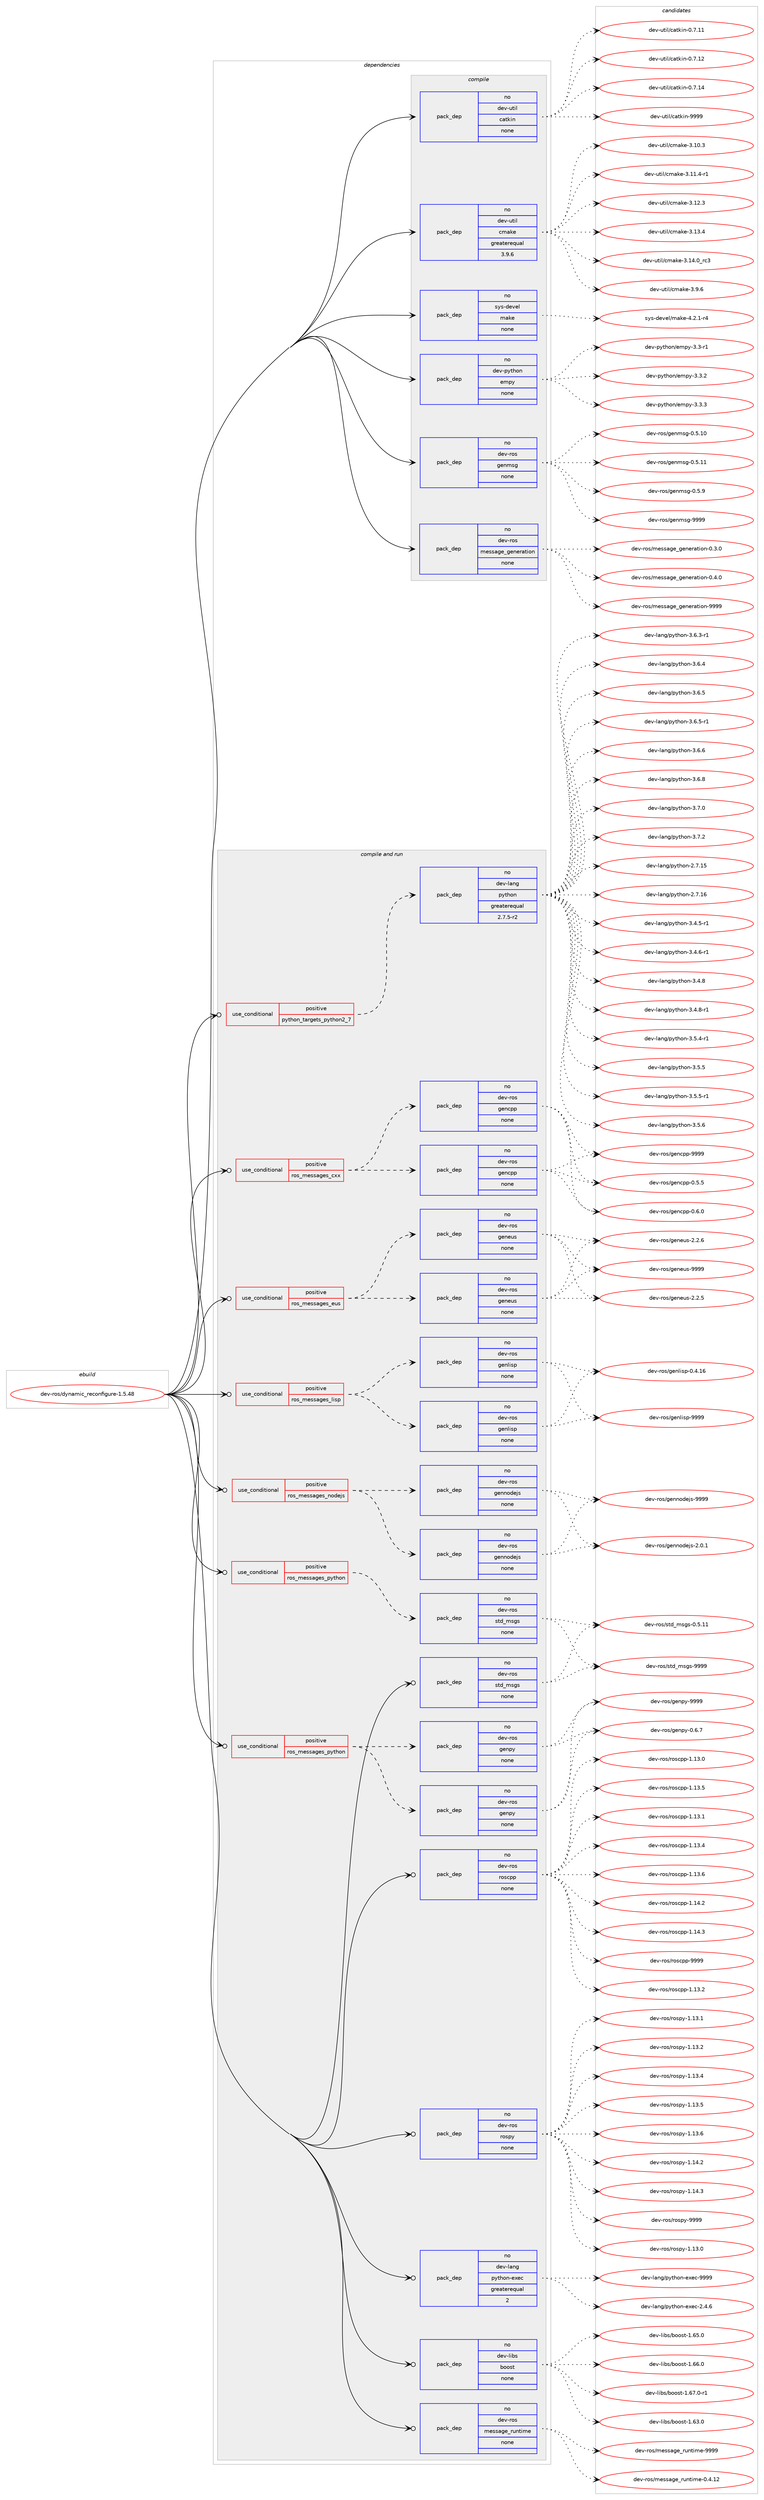 digraph prolog {

# *************
# Graph options
# *************

newrank=true;
concentrate=true;
compound=true;
graph [rankdir=LR,fontname=Helvetica,fontsize=10,ranksep=1.5];#, ranksep=2.5, nodesep=0.2];
edge  [arrowhead=vee];
node  [fontname=Helvetica,fontsize=10];

# **********
# The ebuild
# **********

subgraph cluster_leftcol {
color=gray;
rank=same;
label=<<i>ebuild</i>>;
id [label="dev-ros/dynamic_reconfigure-1.5.48", color=red, width=4, href="../dev-ros/dynamic_reconfigure-1.5.48.svg"];
}

# ****************
# The dependencies
# ****************

subgraph cluster_midcol {
color=gray;
label=<<i>dependencies</i>>;
subgraph cluster_compile {
fillcolor="#eeeeee";
style=filled;
label=<<i>compile</i>>;
subgraph pack1043201 {
dependency1454913 [label=<<TABLE BORDER="0" CELLBORDER="1" CELLSPACING="0" CELLPADDING="4" WIDTH="220"><TR><TD ROWSPAN="6" CELLPADDING="30">pack_dep</TD></TR><TR><TD WIDTH="110">no</TD></TR><TR><TD>dev-python</TD></TR><TR><TD>empy</TD></TR><TR><TD>none</TD></TR><TR><TD></TD></TR></TABLE>>, shape=none, color=blue];
}
id:e -> dependency1454913:w [weight=20,style="solid",arrowhead="vee"];
subgraph pack1043202 {
dependency1454914 [label=<<TABLE BORDER="0" CELLBORDER="1" CELLSPACING="0" CELLPADDING="4" WIDTH="220"><TR><TD ROWSPAN="6" CELLPADDING="30">pack_dep</TD></TR><TR><TD WIDTH="110">no</TD></TR><TR><TD>dev-ros</TD></TR><TR><TD>genmsg</TD></TR><TR><TD>none</TD></TR><TR><TD></TD></TR></TABLE>>, shape=none, color=blue];
}
id:e -> dependency1454914:w [weight=20,style="solid",arrowhead="vee"];
subgraph pack1043203 {
dependency1454915 [label=<<TABLE BORDER="0" CELLBORDER="1" CELLSPACING="0" CELLPADDING="4" WIDTH="220"><TR><TD ROWSPAN="6" CELLPADDING="30">pack_dep</TD></TR><TR><TD WIDTH="110">no</TD></TR><TR><TD>dev-ros</TD></TR><TR><TD>message_generation</TD></TR><TR><TD>none</TD></TR><TR><TD></TD></TR></TABLE>>, shape=none, color=blue];
}
id:e -> dependency1454915:w [weight=20,style="solid",arrowhead="vee"];
subgraph pack1043204 {
dependency1454916 [label=<<TABLE BORDER="0" CELLBORDER="1" CELLSPACING="0" CELLPADDING="4" WIDTH="220"><TR><TD ROWSPAN="6" CELLPADDING="30">pack_dep</TD></TR><TR><TD WIDTH="110">no</TD></TR><TR><TD>dev-util</TD></TR><TR><TD>catkin</TD></TR><TR><TD>none</TD></TR><TR><TD></TD></TR></TABLE>>, shape=none, color=blue];
}
id:e -> dependency1454916:w [weight=20,style="solid",arrowhead="vee"];
subgraph pack1043205 {
dependency1454917 [label=<<TABLE BORDER="0" CELLBORDER="1" CELLSPACING="0" CELLPADDING="4" WIDTH="220"><TR><TD ROWSPAN="6" CELLPADDING="30">pack_dep</TD></TR><TR><TD WIDTH="110">no</TD></TR><TR><TD>dev-util</TD></TR><TR><TD>cmake</TD></TR><TR><TD>greaterequal</TD></TR><TR><TD>3.9.6</TD></TR></TABLE>>, shape=none, color=blue];
}
id:e -> dependency1454917:w [weight=20,style="solid",arrowhead="vee"];
subgraph pack1043206 {
dependency1454918 [label=<<TABLE BORDER="0" CELLBORDER="1" CELLSPACING="0" CELLPADDING="4" WIDTH="220"><TR><TD ROWSPAN="6" CELLPADDING="30">pack_dep</TD></TR><TR><TD WIDTH="110">no</TD></TR><TR><TD>sys-devel</TD></TR><TR><TD>make</TD></TR><TR><TD>none</TD></TR><TR><TD></TD></TR></TABLE>>, shape=none, color=blue];
}
id:e -> dependency1454918:w [weight=20,style="solid",arrowhead="vee"];
}
subgraph cluster_compileandrun {
fillcolor="#eeeeee";
style=filled;
label=<<i>compile and run</i>>;
subgraph cond388322 {
dependency1454919 [label=<<TABLE BORDER="0" CELLBORDER="1" CELLSPACING="0" CELLPADDING="4"><TR><TD ROWSPAN="3" CELLPADDING="10">use_conditional</TD></TR><TR><TD>positive</TD></TR><TR><TD>python_targets_python2_7</TD></TR></TABLE>>, shape=none, color=red];
subgraph pack1043207 {
dependency1454920 [label=<<TABLE BORDER="0" CELLBORDER="1" CELLSPACING="0" CELLPADDING="4" WIDTH="220"><TR><TD ROWSPAN="6" CELLPADDING="30">pack_dep</TD></TR><TR><TD WIDTH="110">no</TD></TR><TR><TD>dev-lang</TD></TR><TR><TD>python</TD></TR><TR><TD>greaterequal</TD></TR><TR><TD>2.7.5-r2</TD></TR></TABLE>>, shape=none, color=blue];
}
dependency1454919:e -> dependency1454920:w [weight=20,style="dashed",arrowhead="vee"];
}
id:e -> dependency1454919:w [weight=20,style="solid",arrowhead="odotvee"];
subgraph cond388323 {
dependency1454921 [label=<<TABLE BORDER="0" CELLBORDER="1" CELLSPACING="0" CELLPADDING="4"><TR><TD ROWSPAN="3" CELLPADDING="10">use_conditional</TD></TR><TR><TD>positive</TD></TR><TR><TD>ros_messages_cxx</TD></TR></TABLE>>, shape=none, color=red];
subgraph pack1043208 {
dependency1454922 [label=<<TABLE BORDER="0" CELLBORDER="1" CELLSPACING="0" CELLPADDING="4" WIDTH="220"><TR><TD ROWSPAN="6" CELLPADDING="30">pack_dep</TD></TR><TR><TD WIDTH="110">no</TD></TR><TR><TD>dev-ros</TD></TR><TR><TD>gencpp</TD></TR><TR><TD>none</TD></TR><TR><TD></TD></TR></TABLE>>, shape=none, color=blue];
}
dependency1454921:e -> dependency1454922:w [weight=20,style="dashed",arrowhead="vee"];
subgraph pack1043209 {
dependency1454923 [label=<<TABLE BORDER="0" CELLBORDER="1" CELLSPACING="0" CELLPADDING="4" WIDTH="220"><TR><TD ROWSPAN="6" CELLPADDING="30">pack_dep</TD></TR><TR><TD WIDTH="110">no</TD></TR><TR><TD>dev-ros</TD></TR><TR><TD>gencpp</TD></TR><TR><TD>none</TD></TR><TR><TD></TD></TR></TABLE>>, shape=none, color=blue];
}
dependency1454921:e -> dependency1454923:w [weight=20,style="dashed",arrowhead="vee"];
}
id:e -> dependency1454921:w [weight=20,style="solid",arrowhead="odotvee"];
subgraph cond388324 {
dependency1454924 [label=<<TABLE BORDER="0" CELLBORDER="1" CELLSPACING="0" CELLPADDING="4"><TR><TD ROWSPAN="3" CELLPADDING="10">use_conditional</TD></TR><TR><TD>positive</TD></TR><TR><TD>ros_messages_eus</TD></TR></TABLE>>, shape=none, color=red];
subgraph pack1043210 {
dependency1454925 [label=<<TABLE BORDER="0" CELLBORDER="1" CELLSPACING="0" CELLPADDING="4" WIDTH="220"><TR><TD ROWSPAN="6" CELLPADDING="30">pack_dep</TD></TR><TR><TD WIDTH="110">no</TD></TR><TR><TD>dev-ros</TD></TR><TR><TD>geneus</TD></TR><TR><TD>none</TD></TR><TR><TD></TD></TR></TABLE>>, shape=none, color=blue];
}
dependency1454924:e -> dependency1454925:w [weight=20,style="dashed",arrowhead="vee"];
subgraph pack1043211 {
dependency1454926 [label=<<TABLE BORDER="0" CELLBORDER="1" CELLSPACING="0" CELLPADDING="4" WIDTH="220"><TR><TD ROWSPAN="6" CELLPADDING="30">pack_dep</TD></TR><TR><TD WIDTH="110">no</TD></TR><TR><TD>dev-ros</TD></TR><TR><TD>geneus</TD></TR><TR><TD>none</TD></TR><TR><TD></TD></TR></TABLE>>, shape=none, color=blue];
}
dependency1454924:e -> dependency1454926:w [weight=20,style="dashed",arrowhead="vee"];
}
id:e -> dependency1454924:w [weight=20,style="solid",arrowhead="odotvee"];
subgraph cond388325 {
dependency1454927 [label=<<TABLE BORDER="0" CELLBORDER="1" CELLSPACING="0" CELLPADDING="4"><TR><TD ROWSPAN="3" CELLPADDING="10">use_conditional</TD></TR><TR><TD>positive</TD></TR><TR><TD>ros_messages_lisp</TD></TR></TABLE>>, shape=none, color=red];
subgraph pack1043212 {
dependency1454928 [label=<<TABLE BORDER="0" CELLBORDER="1" CELLSPACING="0" CELLPADDING="4" WIDTH="220"><TR><TD ROWSPAN="6" CELLPADDING="30">pack_dep</TD></TR><TR><TD WIDTH="110">no</TD></TR><TR><TD>dev-ros</TD></TR><TR><TD>genlisp</TD></TR><TR><TD>none</TD></TR><TR><TD></TD></TR></TABLE>>, shape=none, color=blue];
}
dependency1454927:e -> dependency1454928:w [weight=20,style="dashed",arrowhead="vee"];
subgraph pack1043213 {
dependency1454929 [label=<<TABLE BORDER="0" CELLBORDER="1" CELLSPACING="0" CELLPADDING="4" WIDTH="220"><TR><TD ROWSPAN="6" CELLPADDING="30">pack_dep</TD></TR><TR><TD WIDTH="110">no</TD></TR><TR><TD>dev-ros</TD></TR><TR><TD>genlisp</TD></TR><TR><TD>none</TD></TR><TR><TD></TD></TR></TABLE>>, shape=none, color=blue];
}
dependency1454927:e -> dependency1454929:w [weight=20,style="dashed",arrowhead="vee"];
}
id:e -> dependency1454927:w [weight=20,style="solid",arrowhead="odotvee"];
subgraph cond388326 {
dependency1454930 [label=<<TABLE BORDER="0" CELLBORDER="1" CELLSPACING="0" CELLPADDING="4"><TR><TD ROWSPAN="3" CELLPADDING="10">use_conditional</TD></TR><TR><TD>positive</TD></TR><TR><TD>ros_messages_nodejs</TD></TR></TABLE>>, shape=none, color=red];
subgraph pack1043214 {
dependency1454931 [label=<<TABLE BORDER="0" CELLBORDER="1" CELLSPACING="0" CELLPADDING="4" WIDTH="220"><TR><TD ROWSPAN="6" CELLPADDING="30">pack_dep</TD></TR><TR><TD WIDTH="110">no</TD></TR><TR><TD>dev-ros</TD></TR><TR><TD>gennodejs</TD></TR><TR><TD>none</TD></TR><TR><TD></TD></TR></TABLE>>, shape=none, color=blue];
}
dependency1454930:e -> dependency1454931:w [weight=20,style="dashed",arrowhead="vee"];
subgraph pack1043215 {
dependency1454932 [label=<<TABLE BORDER="0" CELLBORDER="1" CELLSPACING="0" CELLPADDING="4" WIDTH="220"><TR><TD ROWSPAN="6" CELLPADDING="30">pack_dep</TD></TR><TR><TD WIDTH="110">no</TD></TR><TR><TD>dev-ros</TD></TR><TR><TD>gennodejs</TD></TR><TR><TD>none</TD></TR><TR><TD></TD></TR></TABLE>>, shape=none, color=blue];
}
dependency1454930:e -> dependency1454932:w [weight=20,style="dashed",arrowhead="vee"];
}
id:e -> dependency1454930:w [weight=20,style="solid",arrowhead="odotvee"];
subgraph cond388327 {
dependency1454933 [label=<<TABLE BORDER="0" CELLBORDER="1" CELLSPACING="0" CELLPADDING="4"><TR><TD ROWSPAN="3" CELLPADDING="10">use_conditional</TD></TR><TR><TD>positive</TD></TR><TR><TD>ros_messages_python</TD></TR></TABLE>>, shape=none, color=red];
subgraph pack1043216 {
dependency1454934 [label=<<TABLE BORDER="0" CELLBORDER="1" CELLSPACING="0" CELLPADDING="4" WIDTH="220"><TR><TD ROWSPAN="6" CELLPADDING="30">pack_dep</TD></TR><TR><TD WIDTH="110">no</TD></TR><TR><TD>dev-ros</TD></TR><TR><TD>genpy</TD></TR><TR><TD>none</TD></TR><TR><TD></TD></TR></TABLE>>, shape=none, color=blue];
}
dependency1454933:e -> dependency1454934:w [weight=20,style="dashed",arrowhead="vee"];
subgraph pack1043217 {
dependency1454935 [label=<<TABLE BORDER="0" CELLBORDER="1" CELLSPACING="0" CELLPADDING="4" WIDTH="220"><TR><TD ROWSPAN="6" CELLPADDING="30">pack_dep</TD></TR><TR><TD WIDTH="110">no</TD></TR><TR><TD>dev-ros</TD></TR><TR><TD>genpy</TD></TR><TR><TD>none</TD></TR><TR><TD></TD></TR></TABLE>>, shape=none, color=blue];
}
dependency1454933:e -> dependency1454935:w [weight=20,style="dashed",arrowhead="vee"];
}
id:e -> dependency1454933:w [weight=20,style="solid",arrowhead="odotvee"];
subgraph cond388328 {
dependency1454936 [label=<<TABLE BORDER="0" CELLBORDER="1" CELLSPACING="0" CELLPADDING="4"><TR><TD ROWSPAN="3" CELLPADDING="10">use_conditional</TD></TR><TR><TD>positive</TD></TR><TR><TD>ros_messages_python</TD></TR></TABLE>>, shape=none, color=red];
subgraph pack1043218 {
dependency1454937 [label=<<TABLE BORDER="0" CELLBORDER="1" CELLSPACING="0" CELLPADDING="4" WIDTH="220"><TR><TD ROWSPAN="6" CELLPADDING="30">pack_dep</TD></TR><TR><TD WIDTH="110">no</TD></TR><TR><TD>dev-ros</TD></TR><TR><TD>std_msgs</TD></TR><TR><TD>none</TD></TR><TR><TD></TD></TR></TABLE>>, shape=none, color=blue];
}
dependency1454936:e -> dependency1454937:w [weight=20,style="dashed",arrowhead="vee"];
}
id:e -> dependency1454936:w [weight=20,style="solid",arrowhead="odotvee"];
subgraph pack1043219 {
dependency1454938 [label=<<TABLE BORDER="0" CELLBORDER="1" CELLSPACING="0" CELLPADDING="4" WIDTH="220"><TR><TD ROWSPAN="6" CELLPADDING="30">pack_dep</TD></TR><TR><TD WIDTH="110">no</TD></TR><TR><TD>dev-lang</TD></TR><TR><TD>python-exec</TD></TR><TR><TD>greaterequal</TD></TR><TR><TD>2</TD></TR></TABLE>>, shape=none, color=blue];
}
id:e -> dependency1454938:w [weight=20,style="solid",arrowhead="odotvee"];
subgraph pack1043220 {
dependency1454939 [label=<<TABLE BORDER="0" CELLBORDER="1" CELLSPACING="0" CELLPADDING="4" WIDTH="220"><TR><TD ROWSPAN="6" CELLPADDING="30">pack_dep</TD></TR><TR><TD WIDTH="110">no</TD></TR><TR><TD>dev-libs</TD></TR><TR><TD>boost</TD></TR><TR><TD>none</TD></TR><TR><TD></TD></TR></TABLE>>, shape=none, color=blue];
}
id:e -> dependency1454939:w [weight=20,style="solid",arrowhead="odotvee"];
subgraph pack1043221 {
dependency1454940 [label=<<TABLE BORDER="0" CELLBORDER="1" CELLSPACING="0" CELLPADDING="4" WIDTH="220"><TR><TD ROWSPAN="6" CELLPADDING="30">pack_dep</TD></TR><TR><TD WIDTH="110">no</TD></TR><TR><TD>dev-ros</TD></TR><TR><TD>message_runtime</TD></TR><TR><TD>none</TD></TR><TR><TD></TD></TR></TABLE>>, shape=none, color=blue];
}
id:e -> dependency1454940:w [weight=20,style="solid",arrowhead="odotvee"];
subgraph pack1043222 {
dependency1454941 [label=<<TABLE BORDER="0" CELLBORDER="1" CELLSPACING="0" CELLPADDING="4" WIDTH="220"><TR><TD ROWSPAN="6" CELLPADDING="30">pack_dep</TD></TR><TR><TD WIDTH="110">no</TD></TR><TR><TD>dev-ros</TD></TR><TR><TD>roscpp</TD></TR><TR><TD>none</TD></TR><TR><TD></TD></TR></TABLE>>, shape=none, color=blue];
}
id:e -> dependency1454941:w [weight=20,style="solid",arrowhead="odotvee"];
subgraph pack1043223 {
dependency1454942 [label=<<TABLE BORDER="0" CELLBORDER="1" CELLSPACING="0" CELLPADDING="4" WIDTH="220"><TR><TD ROWSPAN="6" CELLPADDING="30">pack_dep</TD></TR><TR><TD WIDTH="110">no</TD></TR><TR><TD>dev-ros</TD></TR><TR><TD>rospy</TD></TR><TR><TD>none</TD></TR><TR><TD></TD></TR></TABLE>>, shape=none, color=blue];
}
id:e -> dependency1454942:w [weight=20,style="solid",arrowhead="odotvee"];
subgraph pack1043224 {
dependency1454943 [label=<<TABLE BORDER="0" CELLBORDER="1" CELLSPACING="0" CELLPADDING="4" WIDTH="220"><TR><TD ROWSPAN="6" CELLPADDING="30">pack_dep</TD></TR><TR><TD WIDTH="110">no</TD></TR><TR><TD>dev-ros</TD></TR><TR><TD>std_msgs</TD></TR><TR><TD>none</TD></TR><TR><TD></TD></TR></TABLE>>, shape=none, color=blue];
}
id:e -> dependency1454943:w [weight=20,style="solid",arrowhead="odotvee"];
}
subgraph cluster_run {
fillcolor="#eeeeee";
style=filled;
label=<<i>run</i>>;
}
}

# **************
# The candidates
# **************

subgraph cluster_choices {
rank=same;
color=gray;
label=<<i>candidates</i>>;

subgraph choice1043201 {
color=black;
nodesep=1;
choice1001011184511212111610411111047101109112121455146514511449 [label="dev-python/empy-3.3-r1", color=red, width=4,href="../dev-python/empy-3.3-r1.svg"];
choice1001011184511212111610411111047101109112121455146514650 [label="dev-python/empy-3.3.2", color=red, width=4,href="../dev-python/empy-3.3.2.svg"];
choice1001011184511212111610411111047101109112121455146514651 [label="dev-python/empy-3.3.3", color=red, width=4,href="../dev-python/empy-3.3.3.svg"];
dependency1454913:e -> choice1001011184511212111610411111047101109112121455146514511449:w [style=dotted,weight="100"];
dependency1454913:e -> choice1001011184511212111610411111047101109112121455146514650:w [style=dotted,weight="100"];
dependency1454913:e -> choice1001011184511212111610411111047101109112121455146514651:w [style=dotted,weight="100"];
}
subgraph choice1043202 {
color=black;
nodesep=1;
choice100101118451141111154710310111010911510345484653464948 [label="dev-ros/genmsg-0.5.10", color=red, width=4,href="../dev-ros/genmsg-0.5.10.svg"];
choice100101118451141111154710310111010911510345484653464949 [label="dev-ros/genmsg-0.5.11", color=red, width=4,href="../dev-ros/genmsg-0.5.11.svg"];
choice1001011184511411111547103101110109115103454846534657 [label="dev-ros/genmsg-0.5.9", color=red, width=4,href="../dev-ros/genmsg-0.5.9.svg"];
choice10010111845114111115471031011101091151034557575757 [label="dev-ros/genmsg-9999", color=red, width=4,href="../dev-ros/genmsg-9999.svg"];
dependency1454914:e -> choice100101118451141111154710310111010911510345484653464948:w [style=dotted,weight="100"];
dependency1454914:e -> choice100101118451141111154710310111010911510345484653464949:w [style=dotted,weight="100"];
dependency1454914:e -> choice1001011184511411111547103101110109115103454846534657:w [style=dotted,weight="100"];
dependency1454914:e -> choice10010111845114111115471031011101091151034557575757:w [style=dotted,weight="100"];
}
subgraph choice1043203 {
color=black;
nodesep=1;
choice1001011184511411111547109101115115971031019510310111010111497116105111110454846514648 [label="dev-ros/message_generation-0.3.0", color=red, width=4,href="../dev-ros/message_generation-0.3.0.svg"];
choice1001011184511411111547109101115115971031019510310111010111497116105111110454846524648 [label="dev-ros/message_generation-0.4.0", color=red, width=4,href="../dev-ros/message_generation-0.4.0.svg"];
choice10010111845114111115471091011151159710310195103101110101114971161051111104557575757 [label="dev-ros/message_generation-9999", color=red, width=4,href="../dev-ros/message_generation-9999.svg"];
dependency1454915:e -> choice1001011184511411111547109101115115971031019510310111010111497116105111110454846514648:w [style=dotted,weight="100"];
dependency1454915:e -> choice1001011184511411111547109101115115971031019510310111010111497116105111110454846524648:w [style=dotted,weight="100"];
dependency1454915:e -> choice10010111845114111115471091011151159710310195103101110101114971161051111104557575757:w [style=dotted,weight="100"];
}
subgraph choice1043204 {
color=black;
nodesep=1;
choice1001011184511711610510847999711610710511045484655464949 [label="dev-util/catkin-0.7.11", color=red, width=4,href="../dev-util/catkin-0.7.11.svg"];
choice1001011184511711610510847999711610710511045484655464950 [label="dev-util/catkin-0.7.12", color=red, width=4,href="../dev-util/catkin-0.7.12.svg"];
choice1001011184511711610510847999711610710511045484655464952 [label="dev-util/catkin-0.7.14", color=red, width=4,href="../dev-util/catkin-0.7.14.svg"];
choice100101118451171161051084799971161071051104557575757 [label="dev-util/catkin-9999", color=red, width=4,href="../dev-util/catkin-9999.svg"];
dependency1454916:e -> choice1001011184511711610510847999711610710511045484655464949:w [style=dotted,weight="100"];
dependency1454916:e -> choice1001011184511711610510847999711610710511045484655464950:w [style=dotted,weight="100"];
dependency1454916:e -> choice1001011184511711610510847999711610710511045484655464952:w [style=dotted,weight="100"];
dependency1454916:e -> choice100101118451171161051084799971161071051104557575757:w [style=dotted,weight="100"];
}
subgraph choice1043205 {
color=black;
nodesep=1;
choice1001011184511711610510847991099710710145514649484651 [label="dev-util/cmake-3.10.3", color=red, width=4,href="../dev-util/cmake-3.10.3.svg"];
choice10010111845117116105108479910997107101455146494946524511449 [label="dev-util/cmake-3.11.4-r1", color=red, width=4,href="../dev-util/cmake-3.11.4-r1.svg"];
choice1001011184511711610510847991099710710145514649504651 [label="dev-util/cmake-3.12.3", color=red, width=4,href="../dev-util/cmake-3.12.3.svg"];
choice1001011184511711610510847991099710710145514649514652 [label="dev-util/cmake-3.13.4", color=red, width=4,href="../dev-util/cmake-3.13.4.svg"];
choice1001011184511711610510847991099710710145514649524648951149951 [label="dev-util/cmake-3.14.0_rc3", color=red, width=4,href="../dev-util/cmake-3.14.0_rc3.svg"];
choice10010111845117116105108479910997107101455146574654 [label="dev-util/cmake-3.9.6", color=red, width=4,href="../dev-util/cmake-3.9.6.svg"];
dependency1454917:e -> choice1001011184511711610510847991099710710145514649484651:w [style=dotted,weight="100"];
dependency1454917:e -> choice10010111845117116105108479910997107101455146494946524511449:w [style=dotted,weight="100"];
dependency1454917:e -> choice1001011184511711610510847991099710710145514649504651:w [style=dotted,weight="100"];
dependency1454917:e -> choice1001011184511711610510847991099710710145514649514652:w [style=dotted,weight="100"];
dependency1454917:e -> choice1001011184511711610510847991099710710145514649524648951149951:w [style=dotted,weight="100"];
dependency1454917:e -> choice10010111845117116105108479910997107101455146574654:w [style=dotted,weight="100"];
}
subgraph choice1043206 {
color=black;
nodesep=1;
choice1151211154510010111810110847109971071014552465046494511452 [label="sys-devel/make-4.2.1-r4", color=red, width=4,href="../sys-devel/make-4.2.1-r4.svg"];
dependency1454918:e -> choice1151211154510010111810110847109971071014552465046494511452:w [style=dotted,weight="100"];
}
subgraph choice1043207 {
color=black;
nodesep=1;
choice10010111845108971101034711212111610411111045504655464953 [label="dev-lang/python-2.7.15", color=red, width=4,href="../dev-lang/python-2.7.15.svg"];
choice10010111845108971101034711212111610411111045504655464954 [label="dev-lang/python-2.7.16", color=red, width=4,href="../dev-lang/python-2.7.16.svg"];
choice1001011184510897110103471121211161041111104551465246534511449 [label="dev-lang/python-3.4.5-r1", color=red, width=4,href="../dev-lang/python-3.4.5-r1.svg"];
choice1001011184510897110103471121211161041111104551465246544511449 [label="dev-lang/python-3.4.6-r1", color=red, width=4,href="../dev-lang/python-3.4.6-r1.svg"];
choice100101118451089711010347112121116104111110455146524656 [label="dev-lang/python-3.4.8", color=red, width=4,href="../dev-lang/python-3.4.8.svg"];
choice1001011184510897110103471121211161041111104551465246564511449 [label="dev-lang/python-3.4.8-r1", color=red, width=4,href="../dev-lang/python-3.4.8-r1.svg"];
choice1001011184510897110103471121211161041111104551465346524511449 [label="dev-lang/python-3.5.4-r1", color=red, width=4,href="../dev-lang/python-3.5.4-r1.svg"];
choice100101118451089711010347112121116104111110455146534653 [label="dev-lang/python-3.5.5", color=red, width=4,href="../dev-lang/python-3.5.5.svg"];
choice1001011184510897110103471121211161041111104551465346534511449 [label="dev-lang/python-3.5.5-r1", color=red, width=4,href="../dev-lang/python-3.5.5-r1.svg"];
choice100101118451089711010347112121116104111110455146534654 [label="dev-lang/python-3.5.6", color=red, width=4,href="../dev-lang/python-3.5.6.svg"];
choice1001011184510897110103471121211161041111104551465446514511449 [label="dev-lang/python-3.6.3-r1", color=red, width=4,href="../dev-lang/python-3.6.3-r1.svg"];
choice100101118451089711010347112121116104111110455146544652 [label="dev-lang/python-3.6.4", color=red, width=4,href="../dev-lang/python-3.6.4.svg"];
choice100101118451089711010347112121116104111110455146544653 [label="dev-lang/python-3.6.5", color=red, width=4,href="../dev-lang/python-3.6.5.svg"];
choice1001011184510897110103471121211161041111104551465446534511449 [label="dev-lang/python-3.6.5-r1", color=red, width=4,href="../dev-lang/python-3.6.5-r1.svg"];
choice100101118451089711010347112121116104111110455146544654 [label="dev-lang/python-3.6.6", color=red, width=4,href="../dev-lang/python-3.6.6.svg"];
choice100101118451089711010347112121116104111110455146544656 [label="dev-lang/python-3.6.8", color=red, width=4,href="../dev-lang/python-3.6.8.svg"];
choice100101118451089711010347112121116104111110455146554648 [label="dev-lang/python-3.7.0", color=red, width=4,href="../dev-lang/python-3.7.0.svg"];
choice100101118451089711010347112121116104111110455146554650 [label="dev-lang/python-3.7.2", color=red, width=4,href="../dev-lang/python-3.7.2.svg"];
dependency1454920:e -> choice10010111845108971101034711212111610411111045504655464953:w [style=dotted,weight="100"];
dependency1454920:e -> choice10010111845108971101034711212111610411111045504655464954:w [style=dotted,weight="100"];
dependency1454920:e -> choice1001011184510897110103471121211161041111104551465246534511449:w [style=dotted,weight="100"];
dependency1454920:e -> choice1001011184510897110103471121211161041111104551465246544511449:w [style=dotted,weight="100"];
dependency1454920:e -> choice100101118451089711010347112121116104111110455146524656:w [style=dotted,weight="100"];
dependency1454920:e -> choice1001011184510897110103471121211161041111104551465246564511449:w [style=dotted,weight="100"];
dependency1454920:e -> choice1001011184510897110103471121211161041111104551465346524511449:w [style=dotted,weight="100"];
dependency1454920:e -> choice100101118451089711010347112121116104111110455146534653:w [style=dotted,weight="100"];
dependency1454920:e -> choice1001011184510897110103471121211161041111104551465346534511449:w [style=dotted,weight="100"];
dependency1454920:e -> choice100101118451089711010347112121116104111110455146534654:w [style=dotted,weight="100"];
dependency1454920:e -> choice1001011184510897110103471121211161041111104551465446514511449:w [style=dotted,weight="100"];
dependency1454920:e -> choice100101118451089711010347112121116104111110455146544652:w [style=dotted,weight="100"];
dependency1454920:e -> choice100101118451089711010347112121116104111110455146544653:w [style=dotted,weight="100"];
dependency1454920:e -> choice1001011184510897110103471121211161041111104551465446534511449:w [style=dotted,weight="100"];
dependency1454920:e -> choice100101118451089711010347112121116104111110455146544654:w [style=dotted,weight="100"];
dependency1454920:e -> choice100101118451089711010347112121116104111110455146544656:w [style=dotted,weight="100"];
dependency1454920:e -> choice100101118451089711010347112121116104111110455146554648:w [style=dotted,weight="100"];
dependency1454920:e -> choice100101118451089711010347112121116104111110455146554650:w [style=dotted,weight="100"];
}
subgraph choice1043208 {
color=black;
nodesep=1;
choice100101118451141111154710310111099112112454846534653 [label="dev-ros/gencpp-0.5.5", color=red, width=4,href="../dev-ros/gencpp-0.5.5.svg"];
choice100101118451141111154710310111099112112454846544648 [label="dev-ros/gencpp-0.6.0", color=red, width=4,href="../dev-ros/gencpp-0.6.0.svg"];
choice1001011184511411111547103101110991121124557575757 [label="dev-ros/gencpp-9999", color=red, width=4,href="../dev-ros/gencpp-9999.svg"];
dependency1454922:e -> choice100101118451141111154710310111099112112454846534653:w [style=dotted,weight="100"];
dependency1454922:e -> choice100101118451141111154710310111099112112454846544648:w [style=dotted,weight="100"];
dependency1454922:e -> choice1001011184511411111547103101110991121124557575757:w [style=dotted,weight="100"];
}
subgraph choice1043209 {
color=black;
nodesep=1;
choice100101118451141111154710310111099112112454846534653 [label="dev-ros/gencpp-0.5.5", color=red, width=4,href="../dev-ros/gencpp-0.5.5.svg"];
choice100101118451141111154710310111099112112454846544648 [label="dev-ros/gencpp-0.6.0", color=red, width=4,href="../dev-ros/gencpp-0.6.0.svg"];
choice1001011184511411111547103101110991121124557575757 [label="dev-ros/gencpp-9999", color=red, width=4,href="../dev-ros/gencpp-9999.svg"];
dependency1454923:e -> choice100101118451141111154710310111099112112454846534653:w [style=dotted,weight="100"];
dependency1454923:e -> choice100101118451141111154710310111099112112454846544648:w [style=dotted,weight="100"];
dependency1454923:e -> choice1001011184511411111547103101110991121124557575757:w [style=dotted,weight="100"];
}
subgraph choice1043210 {
color=black;
nodesep=1;
choice1001011184511411111547103101110101117115455046504653 [label="dev-ros/geneus-2.2.5", color=red, width=4,href="../dev-ros/geneus-2.2.5.svg"];
choice1001011184511411111547103101110101117115455046504654 [label="dev-ros/geneus-2.2.6", color=red, width=4,href="../dev-ros/geneus-2.2.6.svg"];
choice10010111845114111115471031011101011171154557575757 [label="dev-ros/geneus-9999", color=red, width=4,href="../dev-ros/geneus-9999.svg"];
dependency1454925:e -> choice1001011184511411111547103101110101117115455046504653:w [style=dotted,weight="100"];
dependency1454925:e -> choice1001011184511411111547103101110101117115455046504654:w [style=dotted,weight="100"];
dependency1454925:e -> choice10010111845114111115471031011101011171154557575757:w [style=dotted,weight="100"];
}
subgraph choice1043211 {
color=black;
nodesep=1;
choice1001011184511411111547103101110101117115455046504653 [label="dev-ros/geneus-2.2.5", color=red, width=4,href="../dev-ros/geneus-2.2.5.svg"];
choice1001011184511411111547103101110101117115455046504654 [label="dev-ros/geneus-2.2.6", color=red, width=4,href="../dev-ros/geneus-2.2.6.svg"];
choice10010111845114111115471031011101011171154557575757 [label="dev-ros/geneus-9999", color=red, width=4,href="../dev-ros/geneus-9999.svg"];
dependency1454926:e -> choice1001011184511411111547103101110101117115455046504653:w [style=dotted,weight="100"];
dependency1454926:e -> choice1001011184511411111547103101110101117115455046504654:w [style=dotted,weight="100"];
dependency1454926:e -> choice10010111845114111115471031011101011171154557575757:w [style=dotted,weight="100"];
}
subgraph choice1043212 {
color=black;
nodesep=1;
choice100101118451141111154710310111010810511511245484652464954 [label="dev-ros/genlisp-0.4.16", color=red, width=4,href="../dev-ros/genlisp-0.4.16.svg"];
choice10010111845114111115471031011101081051151124557575757 [label="dev-ros/genlisp-9999", color=red, width=4,href="../dev-ros/genlisp-9999.svg"];
dependency1454928:e -> choice100101118451141111154710310111010810511511245484652464954:w [style=dotted,weight="100"];
dependency1454928:e -> choice10010111845114111115471031011101081051151124557575757:w [style=dotted,weight="100"];
}
subgraph choice1043213 {
color=black;
nodesep=1;
choice100101118451141111154710310111010810511511245484652464954 [label="dev-ros/genlisp-0.4.16", color=red, width=4,href="../dev-ros/genlisp-0.4.16.svg"];
choice10010111845114111115471031011101081051151124557575757 [label="dev-ros/genlisp-9999", color=red, width=4,href="../dev-ros/genlisp-9999.svg"];
dependency1454929:e -> choice100101118451141111154710310111010810511511245484652464954:w [style=dotted,weight="100"];
dependency1454929:e -> choice10010111845114111115471031011101081051151124557575757:w [style=dotted,weight="100"];
}
subgraph choice1043214 {
color=black;
nodesep=1;
choice1001011184511411111547103101110110111100101106115455046484649 [label="dev-ros/gennodejs-2.0.1", color=red, width=4,href="../dev-ros/gennodejs-2.0.1.svg"];
choice10010111845114111115471031011101101111001011061154557575757 [label="dev-ros/gennodejs-9999", color=red, width=4,href="../dev-ros/gennodejs-9999.svg"];
dependency1454931:e -> choice1001011184511411111547103101110110111100101106115455046484649:w [style=dotted,weight="100"];
dependency1454931:e -> choice10010111845114111115471031011101101111001011061154557575757:w [style=dotted,weight="100"];
}
subgraph choice1043215 {
color=black;
nodesep=1;
choice1001011184511411111547103101110110111100101106115455046484649 [label="dev-ros/gennodejs-2.0.1", color=red, width=4,href="../dev-ros/gennodejs-2.0.1.svg"];
choice10010111845114111115471031011101101111001011061154557575757 [label="dev-ros/gennodejs-9999", color=red, width=4,href="../dev-ros/gennodejs-9999.svg"];
dependency1454932:e -> choice1001011184511411111547103101110110111100101106115455046484649:w [style=dotted,weight="100"];
dependency1454932:e -> choice10010111845114111115471031011101101111001011061154557575757:w [style=dotted,weight="100"];
}
subgraph choice1043216 {
color=black;
nodesep=1;
choice1001011184511411111547103101110112121454846544655 [label="dev-ros/genpy-0.6.7", color=red, width=4,href="../dev-ros/genpy-0.6.7.svg"];
choice10010111845114111115471031011101121214557575757 [label="dev-ros/genpy-9999", color=red, width=4,href="../dev-ros/genpy-9999.svg"];
dependency1454934:e -> choice1001011184511411111547103101110112121454846544655:w [style=dotted,weight="100"];
dependency1454934:e -> choice10010111845114111115471031011101121214557575757:w [style=dotted,weight="100"];
}
subgraph choice1043217 {
color=black;
nodesep=1;
choice1001011184511411111547103101110112121454846544655 [label="dev-ros/genpy-0.6.7", color=red, width=4,href="../dev-ros/genpy-0.6.7.svg"];
choice10010111845114111115471031011101121214557575757 [label="dev-ros/genpy-9999", color=red, width=4,href="../dev-ros/genpy-9999.svg"];
dependency1454935:e -> choice1001011184511411111547103101110112121454846544655:w [style=dotted,weight="100"];
dependency1454935:e -> choice10010111845114111115471031011101121214557575757:w [style=dotted,weight="100"];
}
subgraph choice1043218 {
color=black;
nodesep=1;
choice10010111845114111115471151161009510911510311545484653464949 [label="dev-ros/std_msgs-0.5.11", color=red, width=4,href="../dev-ros/std_msgs-0.5.11.svg"];
choice1001011184511411111547115116100951091151031154557575757 [label="dev-ros/std_msgs-9999", color=red, width=4,href="../dev-ros/std_msgs-9999.svg"];
dependency1454937:e -> choice10010111845114111115471151161009510911510311545484653464949:w [style=dotted,weight="100"];
dependency1454937:e -> choice1001011184511411111547115116100951091151031154557575757:w [style=dotted,weight="100"];
}
subgraph choice1043219 {
color=black;
nodesep=1;
choice1001011184510897110103471121211161041111104510112010199455046524654 [label="dev-lang/python-exec-2.4.6", color=red, width=4,href="../dev-lang/python-exec-2.4.6.svg"];
choice10010111845108971101034711212111610411111045101120101994557575757 [label="dev-lang/python-exec-9999", color=red, width=4,href="../dev-lang/python-exec-9999.svg"];
dependency1454938:e -> choice1001011184510897110103471121211161041111104510112010199455046524654:w [style=dotted,weight="100"];
dependency1454938:e -> choice10010111845108971101034711212111610411111045101120101994557575757:w [style=dotted,weight="100"];
}
subgraph choice1043220 {
color=black;
nodesep=1;
choice1001011184510810598115479811111111511645494654514648 [label="dev-libs/boost-1.63.0", color=red, width=4,href="../dev-libs/boost-1.63.0.svg"];
choice1001011184510810598115479811111111511645494654534648 [label="dev-libs/boost-1.65.0", color=red, width=4,href="../dev-libs/boost-1.65.0.svg"];
choice1001011184510810598115479811111111511645494654544648 [label="dev-libs/boost-1.66.0", color=red, width=4,href="../dev-libs/boost-1.66.0.svg"];
choice10010111845108105981154798111111115116454946545546484511449 [label="dev-libs/boost-1.67.0-r1", color=red, width=4,href="../dev-libs/boost-1.67.0-r1.svg"];
dependency1454939:e -> choice1001011184510810598115479811111111511645494654514648:w [style=dotted,weight="100"];
dependency1454939:e -> choice1001011184510810598115479811111111511645494654534648:w [style=dotted,weight="100"];
dependency1454939:e -> choice1001011184510810598115479811111111511645494654544648:w [style=dotted,weight="100"];
dependency1454939:e -> choice10010111845108105981154798111111115116454946545546484511449:w [style=dotted,weight="100"];
}
subgraph choice1043221 {
color=black;
nodesep=1;
choice1001011184511411111547109101115115971031019511411711011610510910145484652464950 [label="dev-ros/message_runtime-0.4.12", color=red, width=4,href="../dev-ros/message_runtime-0.4.12.svg"];
choice100101118451141111154710910111511597103101951141171101161051091014557575757 [label="dev-ros/message_runtime-9999", color=red, width=4,href="../dev-ros/message_runtime-9999.svg"];
dependency1454940:e -> choice1001011184511411111547109101115115971031019511411711011610510910145484652464950:w [style=dotted,weight="100"];
dependency1454940:e -> choice100101118451141111154710910111511597103101951141171101161051091014557575757:w [style=dotted,weight="100"];
}
subgraph choice1043222 {
color=black;
nodesep=1;
choice10010111845114111115471141111159911211245494649514648 [label="dev-ros/roscpp-1.13.0", color=red, width=4,href="../dev-ros/roscpp-1.13.0.svg"];
choice10010111845114111115471141111159911211245494649514649 [label="dev-ros/roscpp-1.13.1", color=red, width=4,href="../dev-ros/roscpp-1.13.1.svg"];
choice10010111845114111115471141111159911211245494649514650 [label="dev-ros/roscpp-1.13.2", color=red, width=4,href="../dev-ros/roscpp-1.13.2.svg"];
choice10010111845114111115471141111159911211245494649514652 [label="dev-ros/roscpp-1.13.4", color=red, width=4,href="../dev-ros/roscpp-1.13.4.svg"];
choice10010111845114111115471141111159911211245494649514653 [label="dev-ros/roscpp-1.13.5", color=red, width=4,href="../dev-ros/roscpp-1.13.5.svg"];
choice10010111845114111115471141111159911211245494649514654 [label="dev-ros/roscpp-1.13.6", color=red, width=4,href="../dev-ros/roscpp-1.13.6.svg"];
choice10010111845114111115471141111159911211245494649524650 [label="dev-ros/roscpp-1.14.2", color=red, width=4,href="../dev-ros/roscpp-1.14.2.svg"];
choice10010111845114111115471141111159911211245494649524651 [label="dev-ros/roscpp-1.14.3", color=red, width=4,href="../dev-ros/roscpp-1.14.3.svg"];
choice1001011184511411111547114111115991121124557575757 [label="dev-ros/roscpp-9999", color=red, width=4,href="../dev-ros/roscpp-9999.svg"];
dependency1454941:e -> choice10010111845114111115471141111159911211245494649514648:w [style=dotted,weight="100"];
dependency1454941:e -> choice10010111845114111115471141111159911211245494649514649:w [style=dotted,weight="100"];
dependency1454941:e -> choice10010111845114111115471141111159911211245494649514650:w [style=dotted,weight="100"];
dependency1454941:e -> choice10010111845114111115471141111159911211245494649514652:w [style=dotted,weight="100"];
dependency1454941:e -> choice10010111845114111115471141111159911211245494649514653:w [style=dotted,weight="100"];
dependency1454941:e -> choice10010111845114111115471141111159911211245494649514654:w [style=dotted,weight="100"];
dependency1454941:e -> choice10010111845114111115471141111159911211245494649524650:w [style=dotted,weight="100"];
dependency1454941:e -> choice10010111845114111115471141111159911211245494649524651:w [style=dotted,weight="100"];
dependency1454941:e -> choice1001011184511411111547114111115991121124557575757:w [style=dotted,weight="100"];
}
subgraph choice1043223 {
color=black;
nodesep=1;
choice100101118451141111154711411111511212145494649514648 [label="dev-ros/rospy-1.13.0", color=red, width=4,href="../dev-ros/rospy-1.13.0.svg"];
choice100101118451141111154711411111511212145494649514649 [label="dev-ros/rospy-1.13.1", color=red, width=4,href="../dev-ros/rospy-1.13.1.svg"];
choice100101118451141111154711411111511212145494649514650 [label="dev-ros/rospy-1.13.2", color=red, width=4,href="../dev-ros/rospy-1.13.2.svg"];
choice100101118451141111154711411111511212145494649514652 [label="dev-ros/rospy-1.13.4", color=red, width=4,href="../dev-ros/rospy-1.13.4.svg"];
choice100101118451141111154711411111511212145494649514653 [label="dev-ros/rospy-1.13.5", color=red, width=4,href="../dev-ros/rospy-1.13.5.svg"];
choice100101118451141111154711411111511212145494649514654 [label="dev-ros/rospy-1.13.6", color=red, width=4,href="../dev-ros/rospy-1.13.6.svg"];
choice100101118451141111154711411111511212145494649524650 [label="dev-ros/rospy-1.14.2", color=red, width=4,href="../dev-ros/rospy-1.14.2.svg"];
choice100101118451141111154711411111511212145494649524651 [label="dev-ros/rospy-1.14.3", color=red, width=4,href="../dev-ros/rospy-1.14.3.svg"];
choice10010111845114111115471141111151121214557575757 [label="dev-ros/rospy-9999", color=red, width=4,href="../dev-ros/rospy-9999.svg"];
dependency1454942:e -> choice100101118451141111154711411111511212145494649514648:w [style=dotted,weight="100"];
dependency1454942:e -> choice100101118451141111154711411111511212145494649514649:w [style=dotted,weight="100"];
dependency1454942:e -> choice100101118451141111154711411111511212145494649514650:w [style=dotted,weight="100"];
dependency1454942:e -> choice100101118451141111154711411111511212145494649514652:w [style=dotted,weight="100"];
dependency1454942:e -> choice100101118451141111154711411111511212145494649514653:w [style=dotted,weight="100"];
dependency1454942:e -> choice100101118451141111154711411111511212145494649514654:w [style=dotted,weight="100"];
dependency1454942:e -> choice100101118451141111154711411111511212145494649524650:w [style=dotted,weight="100"];
dependency1454942:e -> choice100101118451141111154711411111511212145494649524651:w [style=dotted,weight="100"];
dependency1454942:e -> choice10010111845114111115471141111151121214557575757:w [style=dotted,weight="100"];
}
subgraph choice1043224 {
color=black;
nodesep=1;
choice10010111845114111115471151161009510911510311545484653464949 [label="dev-ros/std_msgs-0.5.11", color=red, width=4,href="../dev-ros/std_msgs-0.5.11.svg"];
choice1001011184511411111547115116100951091151031154557575757 [label="dev-ros/std_msgs-9999", color=red, width=4,href="../dev-ros/std_msgs-9999.svg"];
dependency1454943:e -> choice10010111845114111115471151161009510911510311545484653464949:w [style=dotted,weight="100"];
dependency1454943:e -> choice1001011184511411111547115116100951091151031154557575757:w [style=dotted,weight="100"];
}
}

}
